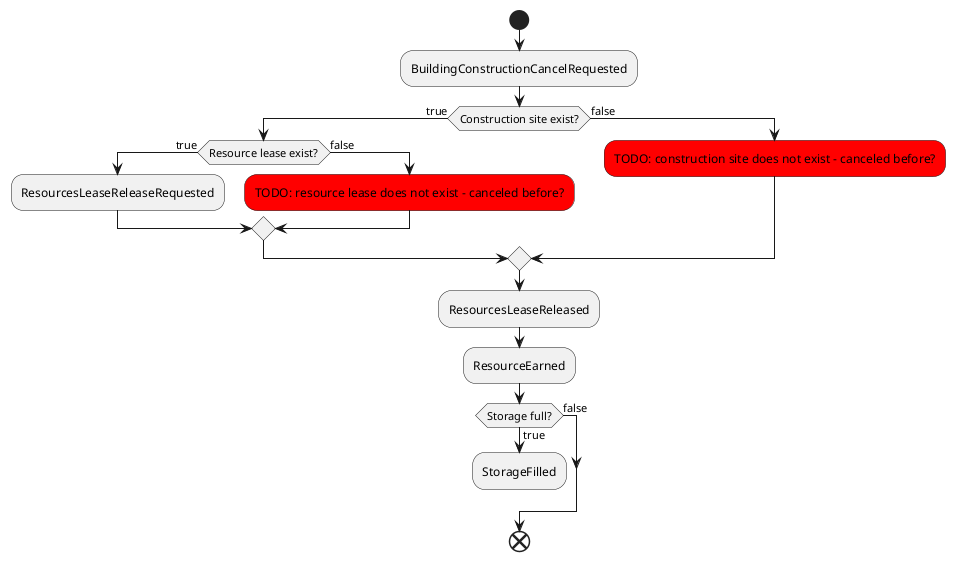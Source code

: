 @startuml

start

:BuildingConstructionCancelRequested;

if (Construction site exist?) then (true)
    if (Resource lease exist?) then (true)
        :ResourcesLeaseReleaseRequested;
    else (false)
        #red:TODO: resource lease does not exist - canceled before?;
    endif
else (false)
    #red:TODO: construction site does not exist - canceled before?;
endif

:ResourcesLeaseReleased;
:ResourceEarned;

if (Storage full?) then (true)
    :StorageFilled;
else (false)
endif
detach

end

@enduml